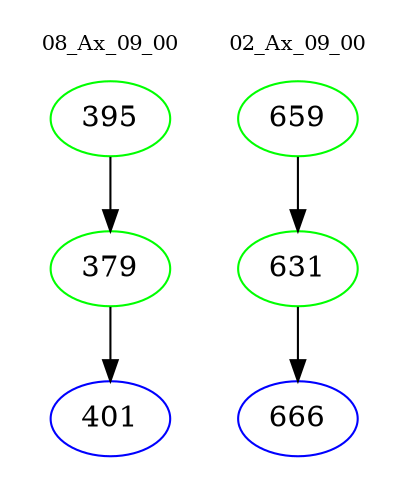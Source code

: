 digraph{
subgraph cluster_0 {
color = white
label = "08_Ax_09_00";
fontsize=10;
T0_395 [label="395", color="green"]
T0_395 -> T0_379 [color="black"]
T0_379 [label="379", color="green"]
T0_379 -> T0_401 [color="black"]
T0_401 [label="401", color="blue"]
}
subgraph cluster_1 {
color = white
label = "02_Ax_09_00";
fontsize=10;
T1_659 [label="659", color="green"]
T1_659 -> T1_631 [color="black"]
T1_631 [label="631", color="green"]
T1_631 -> T1_666 [color="black"]
T1_666 [label="666", color="blue"]
}
}

